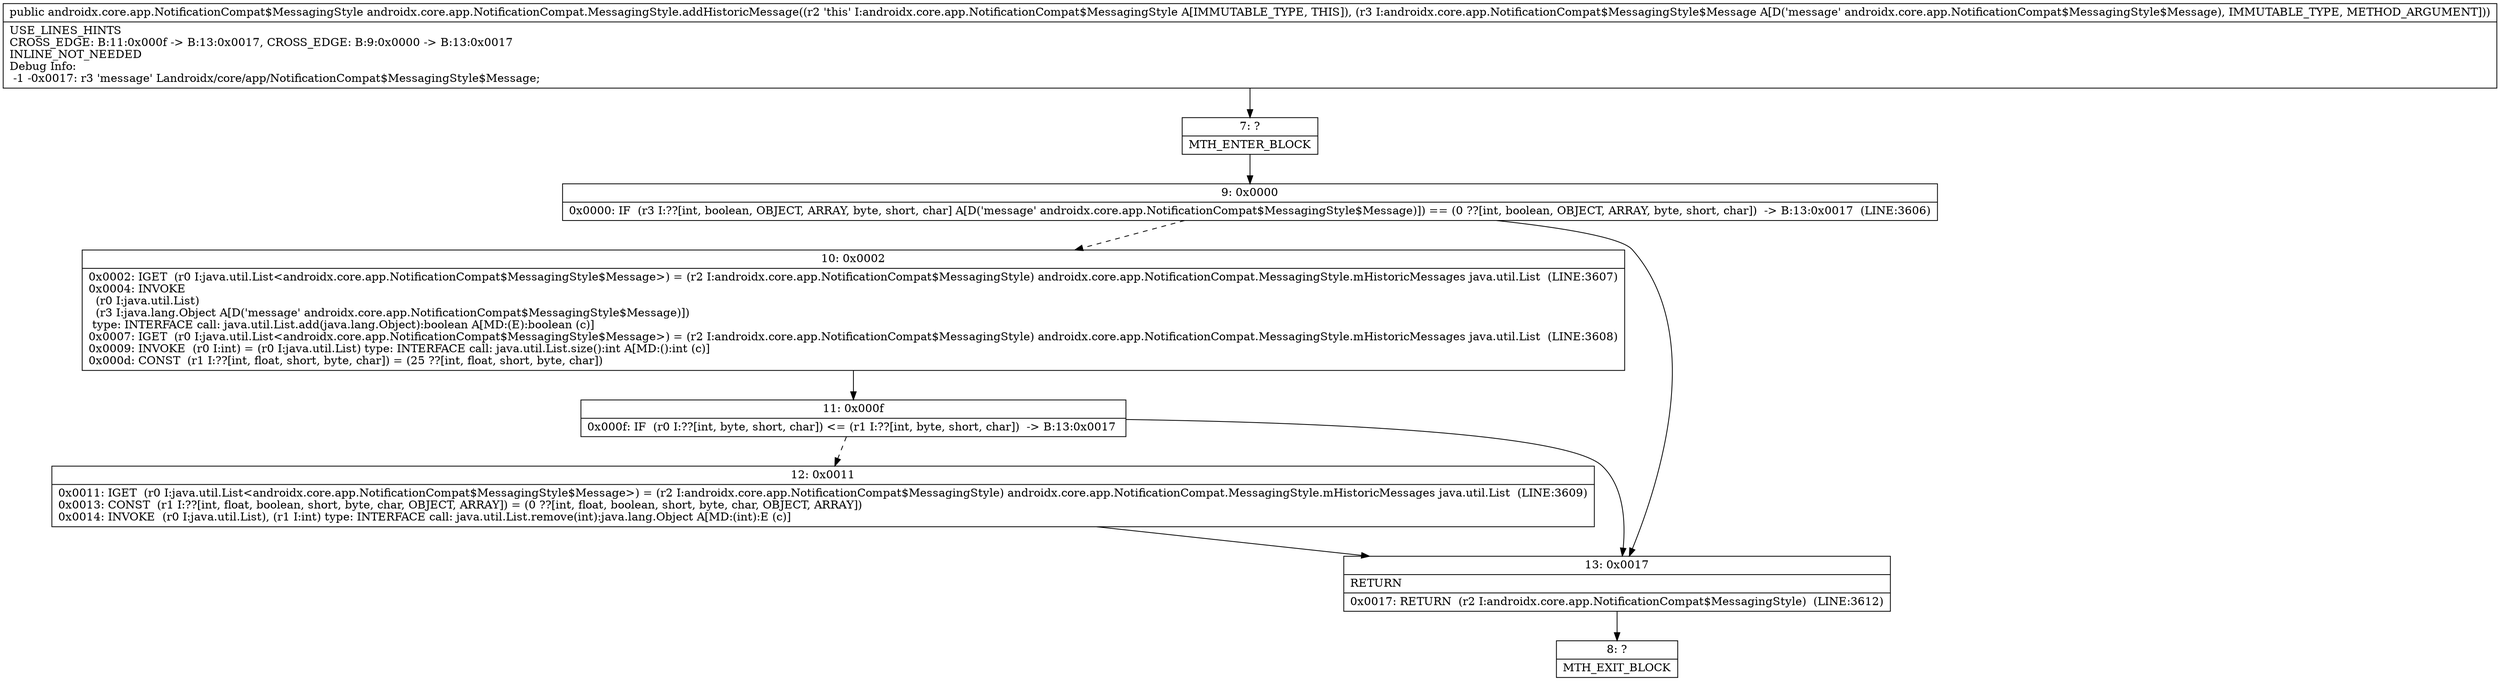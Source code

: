 digraph "CFG forandroidx.core.app.NotificationCompat.MessagingStyle.addHistoricMessage(Landroidx\/core\/app\/NotificationCompat$MessagingStyle$Message;)Landroidx\/core\/app\/NotificationCompat$MessagingStyle;" {
Node_7 [shape=record,label="{7\:\ ?|MTH_ENTER_BLOCK\l}"];
Node_9 [shape=record,label="{9\:\ 0x0000|0x0000: IF  (r3 I:??[int, boolean, OBJECT, ARRAY, byte, short, char] A[D('message' androidx.core.app.NotificationCompat$MessagingStyle$Message)]) == (0 ??[int, boolean, OBJECT, ARRAY, byte, short, char])  \-\> B:13:0x0017  (LINE:3606)\l}"];
Node_10 [shape=record,label="{10\:\ 0x0002|0x0002: IGET  (r0 I:java.util.List\<androidx.core.app.NotificationCompat$MessagingStyle$Message\>) = (r2 I:androidx.core.app.NotificationCompat$MessagingStyle) androidx.core.app.NotificationCompat.MessagingStyle.mHistoricMessages java.util.List  (LINE:3607)\l0x0004: INVOKE  \l  (r0 I:java.util.List)\l  (r3 I:java.lang.Object A[D('message' androidx.core.app.NotificationCompat$MessagingStyle$Message)])\l type: INTERFACE call: java.util.List.add(java.lang.Object):boolean A[MD:(E):boolean (c)]\l0x0007: IGET  (r0 I:java.util.List\<androidx.core.app.NotificationCompat$MessagingStyle$Message\>) = (r2 I:androidx.core.app.NotificationCompat$MessagingStyle) androidx.core.app.NotificationCompat.MessagingStyle.mHistoricMessages java.util.List  (LINE:3608)\l0x0009: INVOKE  (r0 I:int) = (r0 I:java.util.List) type: INTERFACE call: java.util.List.size():int A[MD:():int (c)]\l0x000d: CONST  (r1 I:??[int, float, short, byte, char]) = (25 ??[int, float, short, byte, char]) \l}"];
Node_11 [shape=record,label="{11\:\ 0x000f|0x000f: IF  (r0 I:??[int, byte, short, char]) \<= (r1 I:??[int, byte, short, char])  \-\> B:13:0x0017 \l}"];
Node_12 [shape=record,label="{12\:\ 0x0011|0x0011: IGET  (r0 I:java.util.List\<androidx.core.app.NotificationCompat$MessagingStyle$Message\>) = (r2 I:androidx.core.app.NotificationCompat$MessagingStyle) androidx.core.app.NotificationCompat.MessagingStyle.mHistoricMessages java.util.List  (LINE:3609)\l0x0013: CONST  (r1 I:??[int, float, boolean, short, byte, char, OBJECT, ARRAY]) = (0 ??[int, float, boolean, short, byte, char, OBJECT, ARRAY]) \l0x0014: INVOKE  (r0 I:java.util.List), (r1 I:int) type: INTERFACE call: java.util.List.remove(int):java.lang.Object A[MD:(int):E (c)]\l}"];
Node_13 [shape=record,label="{13\:\ 0x0017|RETURN\l|0x0017: RETURN  (r2 I:androidx.core.app.NotificationCompat$MessagingStyle)  (LINE:3612)\l}"];
Node_8 [shape=record,label="{8\:\ ?|MTH_EXIT_BLOCK\l}"];
MethodNode[shape=record,label="{public androidx.core.app.NotificationCompat$MessagingStyle androidx.core.app.NotificationCompat.MessagingStyle.addHistoricMessage((r2 'this' I:androidx.core.app.NotificationCompat$MessagingStyle A[IMMUTABLE_TYPE, THIS]), (r3 I:androidx.core.app.NotificationCompat$MessagingStyle$Message A[D('message' androidx.core.app.NotificationCompat$MessagingStyle$Message), IMMUTABLE_TYPE, METHOD_ARGUMENT]))  | USE_LINES_HINTS\lCROSS_EDGE: B:11:0x000f \-\> B:13:0x0017, CROSS_EDGE: B:9:0x0000 \-\> B:13:0x0017\lINLINE_NOT_NEEDED\lDebug Info:\l  \-1 \-0x0017: r3 'message' Landroidx\/core\/app\/NotificationCompat$MessagingStyle$Message;\l}"];
MethodNode -> Node_7;Node_7 -> Node_9;
Node_9 -> Node_10[style=dashed];
Node_9 -> Node_13;
Node_10 -> Node_11;
Node_11 -> Node_12[style=dashed];
Node_11 -> Node_13;
Node_12 -> Node_13;
Node_13 -> Node_8;
}

